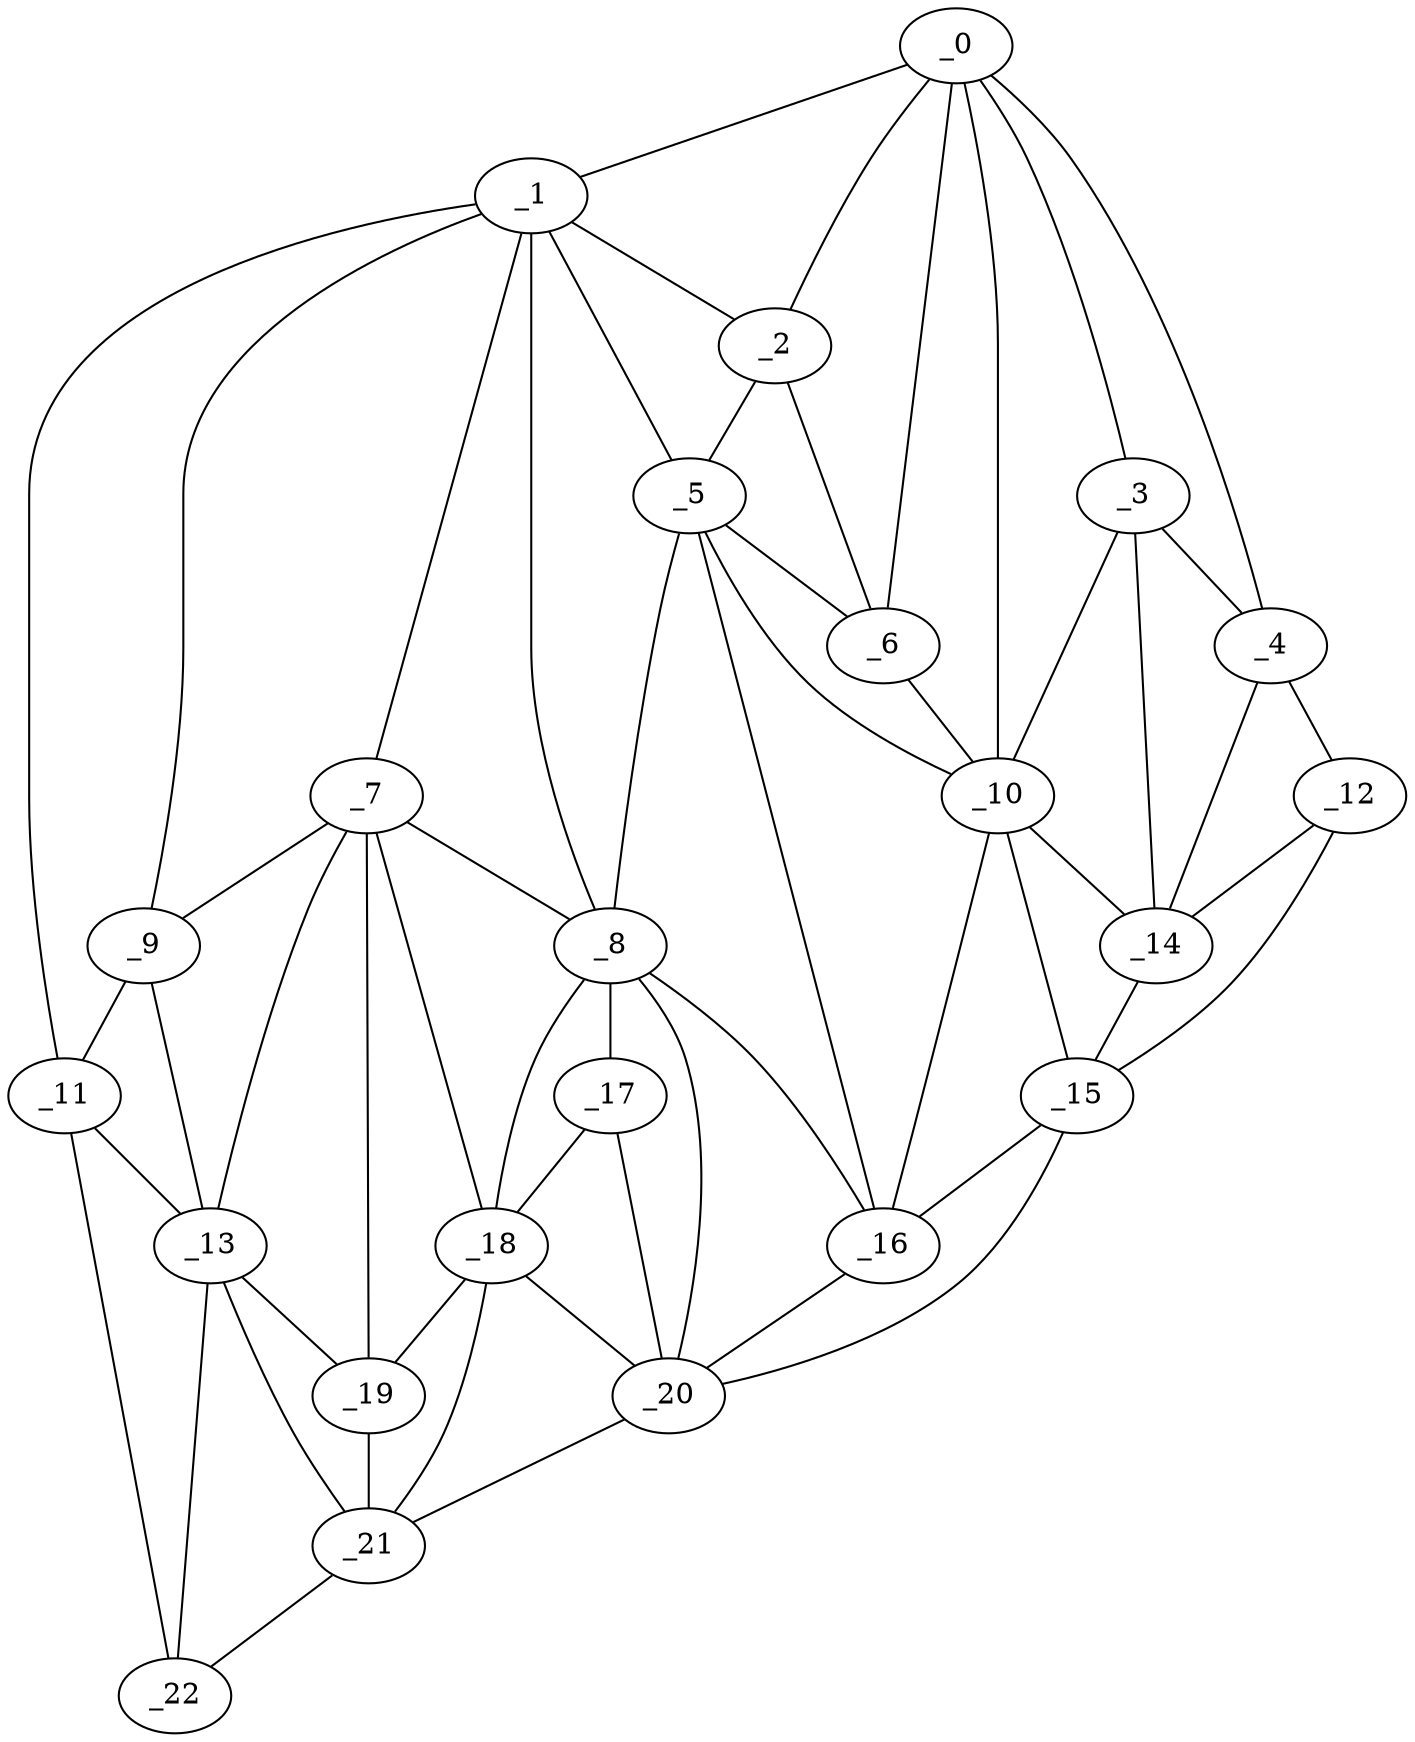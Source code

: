 graph "obj61__265.gxl" {
	_0	 [x=39,
		y=41];
	_1	 [x=40,
		y=98];
	_0 -- _1	 [valence=1];
	_2	 [x=44,
		y=63];
	_0 -- _2	 [valence=2];
	_3	 [x=45,
		y=33];
	_0 -- _3	 [valence=2];
	_4	 [x=48,
		y=8];
	_0 -- _4	 [valence=1];
	_6	 [x=54,
		y=62];
	_0 -- _6	 [valence=2];
	_10	 [x=67,
		y=54];
	_0 -- _10	 [valence=1];
	_1 -- _2	 [valence=2];
	_5	 [x=53,
		y=73];
	_1 -- _5	 [valence=2];
	_7	 [x=61,
		y=102];
	_1 -- _7	 [valence=2];
	_8	 [x=63,
		y=88];
	_1 -- _8	 [valence=1];
	_9	 [x=64,
		y=119];
	_1 -- _9	 [valence=1];
	_11	 [x=67,
		y=124];
	_1 -- _11	 [valence=1];
	_2 -- _5	 [valence=2];
	_2 -- _6	 [valence=2];
	_3 -- _4	 [valence=2];
	_3 -- _10	 [valence=2];
	_14	 [x=82,
		y=32];
	_3 -- _14	 [valence=2];
	_12	 [x=77,
		y=6];
	_4 -- _12	 [valence=1];
	_4 -- _14	 [valence=2];
	_5 -- _6	 [valence=2];
	_5 -- _8	 [valence=2];
	_5 -- _10	 [valence=2];
	_16	 [x=89,
		y=69];
	_5 -- _16	 [valence=2];
	_6 -- _10	 [valence=2];
	_7 -- _8	 [valence=2];
	_7 -- _9	 [valence=2];
	_13	 [x=80,
		y=116];
	_7 -- _13	 [valence=2];
	_18	 [x=89,
		y=93];
	_7 -- _18	 [valence=1];
	_19	 [x=89,
		y=101];
	_7 -- _19	 [valence=1];
	_8 -- _16	 [valence=2];
	_17	 [x=89,
		y=86];
	_8 -- _17	 [valence=2];
	_8 -- _18	 [valence=2];
	_20	 [x=90,
		y=80];
	_8 -- _20	 [valence=2];
	_9 -- _11	 [valence=2];
	_9 -- _13	 [valence=1];
	_10 -- _14	 [valence=2];
	_15	 [x=89,
		y=39];
	_10 -- _15	 [valence=2];
	_10 -- _16	 [valence=2];
	_11 -- _13	 [valence=1];
	_22	 [x=90,
		y=118];
	_11 -- _22	 [valence=1];
	_12 -- _14	 [valence=1];
	_12 -- _15	 [valence=1];
	_13 -- _19	 [valence=2];
	_21	 [x=90,
		y=111];
	_13 -- _21	 [valence=2];
	_13 -- _22	 [valence=2];
	_14 -- _15	 [valence=2];
	_15 -- _16	 [valence=2];
	_15 -- _20	 [valence=1];
	_16 -- _20	 [valence=1];
	_17 -- _18	 [valence=1];
	_17 -- _20	 [valence=2];
	_18 -- _19	 [valence=2];
	_18 -- _20	 [valence=2];
	_18 -- _21	 [valence=2];
	_19 -- _21	 [valence=1];
	_20 -- _21	 [valence=1];
	_21 -- _22	 [valence=1];
}
